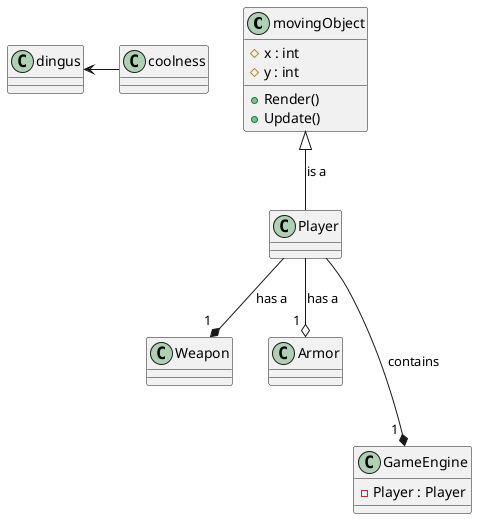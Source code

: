 @startuml testGameDiagram
class movingObject{
    #x : int
    #y : int
    +Render()
    +Update()
}
class Player
class Weapon
class Armor
class GameEngine
class dingus 
class coolness

movingObject <|-- Player: is a
Player --* " 1 " Weapon: has a
Player --o " 1 "Armor: has a
Player ---* " 1 " GameEngine: contains

dingus <- coolness

GameEngine : -Player : Player
@enduml